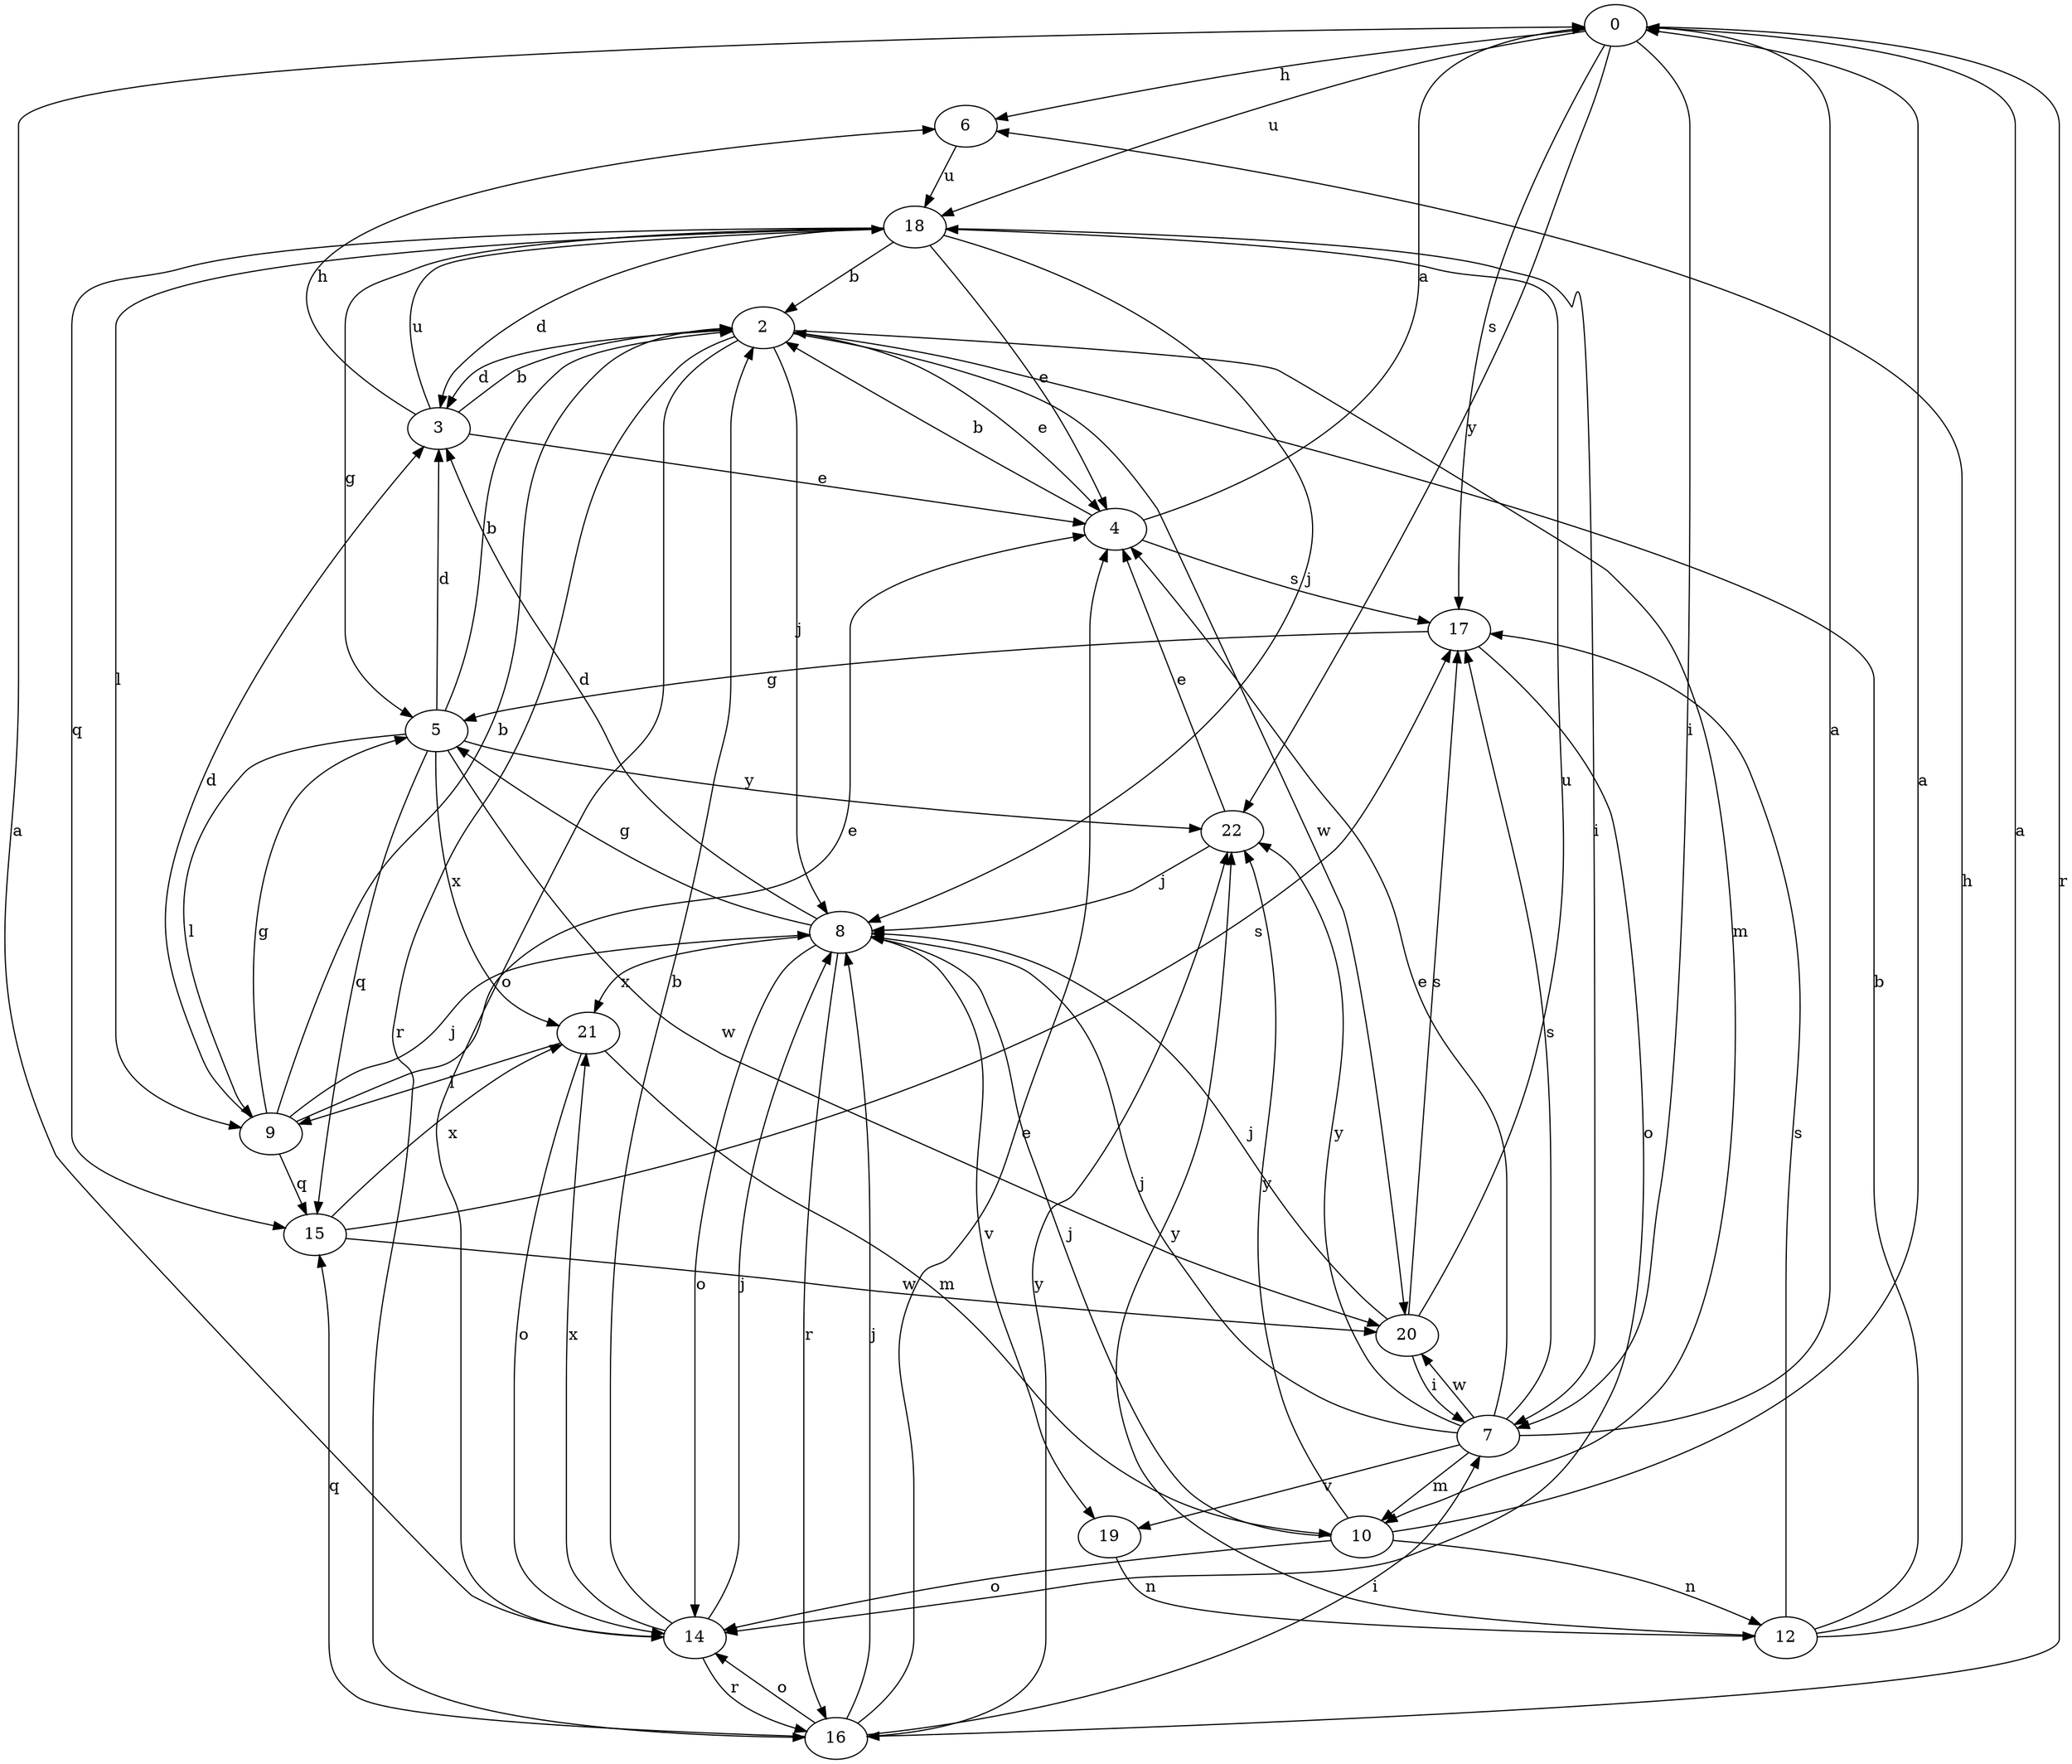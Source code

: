 strict digraph  {
0;
2;
3;
4;
5;
6;
7;
8;
9;
10;
12;
14;
15;
16;
17;
18;
19;
20;
21;
22;
0 -> 6  [label=h];
0 -> 7  [label=i];
0 -> 16  [label=r];
0 -> 17  [label=s];
0 -> 18  [label=u];
0 -> 22  [label=y];
2 -> 3  [label=d];
2 -> 4  [label=e];
2 -> 8  [label=j];
2 -> 10  [label=m];
2 -> 14  [label=o];
2 -> 16  [label=r];
2 -> 20  [label=w];
3 -> 2  [label=b];
3 -> 4  [label=e];
3 -> 6  [label=h];
3 -> 18  [label=u];
4 -> 0  [label=a];
4 -> 2  [label=b];
4 -> 17  [label=s];
5 -> 2  [label=b];
5 -> 3  [label=d];
5 -> 9  [label=l];
5 -> 15  [label=q];
5 -> 20  [label=w];
5 -> 21  [label=x];
5 -> 22  [label=y];
6 -> 18  [label=u];
7 -> 0  [label=a];
7 -> 4  [label=e];
7 -> 8  [label=j];
7 -> 10  [label=m];
7 -> 17  [label=s];
7 -> 19  [label=v];
7 -> 20  [label=w];
7 -> 22  [label=y];
8 -> 3  [label=d];
8 -> 5  [label=g];
8 -> 14  [label=o];
8 -> 16  [label=r];
8 -> 19  [label=v];
8 -> 21  [label=x];
9 -> 2  [label=b];
9 -> 3  [label=d];
9 -> 4  [label=e];
9 -> 5  [label=g];
9 -> 8  [label=j];
9 -> 15  [label=q];
10 -> 0  [label=a];
10 -> 8  [label=j];
10 -> 12  [label=n];
10 -> 14  [label=o];
10 -> 22  [label=y];
12 -> 0  [label=a];
12 -> 2  [label=b];
12 -> 6  [label=h];
12 -> 17  [label=s];
12 -> 22  [label=y];
14 -> 0  [label=a];
14 -> 2  [label=b];
14 -> 8  [label=j];
14 -> 16  [label=r];
14 -> 21  [label=x];
15 -> 17  [label=s];
15 -> 20  [label=w];
15 -> 21  [label=x];
16 -> 4  [label=e];
16 -> 7  [label=i];
16 -> 8  [label=j];
16 -> 14  [label=o];
16 -> 15  [label=q];
16 -> 22  [label=y];
17 -> 5  [label=g];
17 -> 14  [label=o];
18 -> 2  [label=b];
18 -> 3  [label=d];
18 -> 4  [label=e];
18 -> 5  [label=g];
18 -> 7  [label=i];
18 -> 8  [label=j];
18 -> 9  [label=l];
18 -> 15  [label=q];
19 -> 12  [label=n];
20 -> 7  [label=i];
20 -> 8  [label=j];
20 -> 17  [label=s];
20 -> 18  [label=u];
21 -> 9  [label=l];
21 -> 10  [label=m];
21 -> 14  [label=o];
22 -> 4  [label=e];
22 -> 8  [label=j];
}
